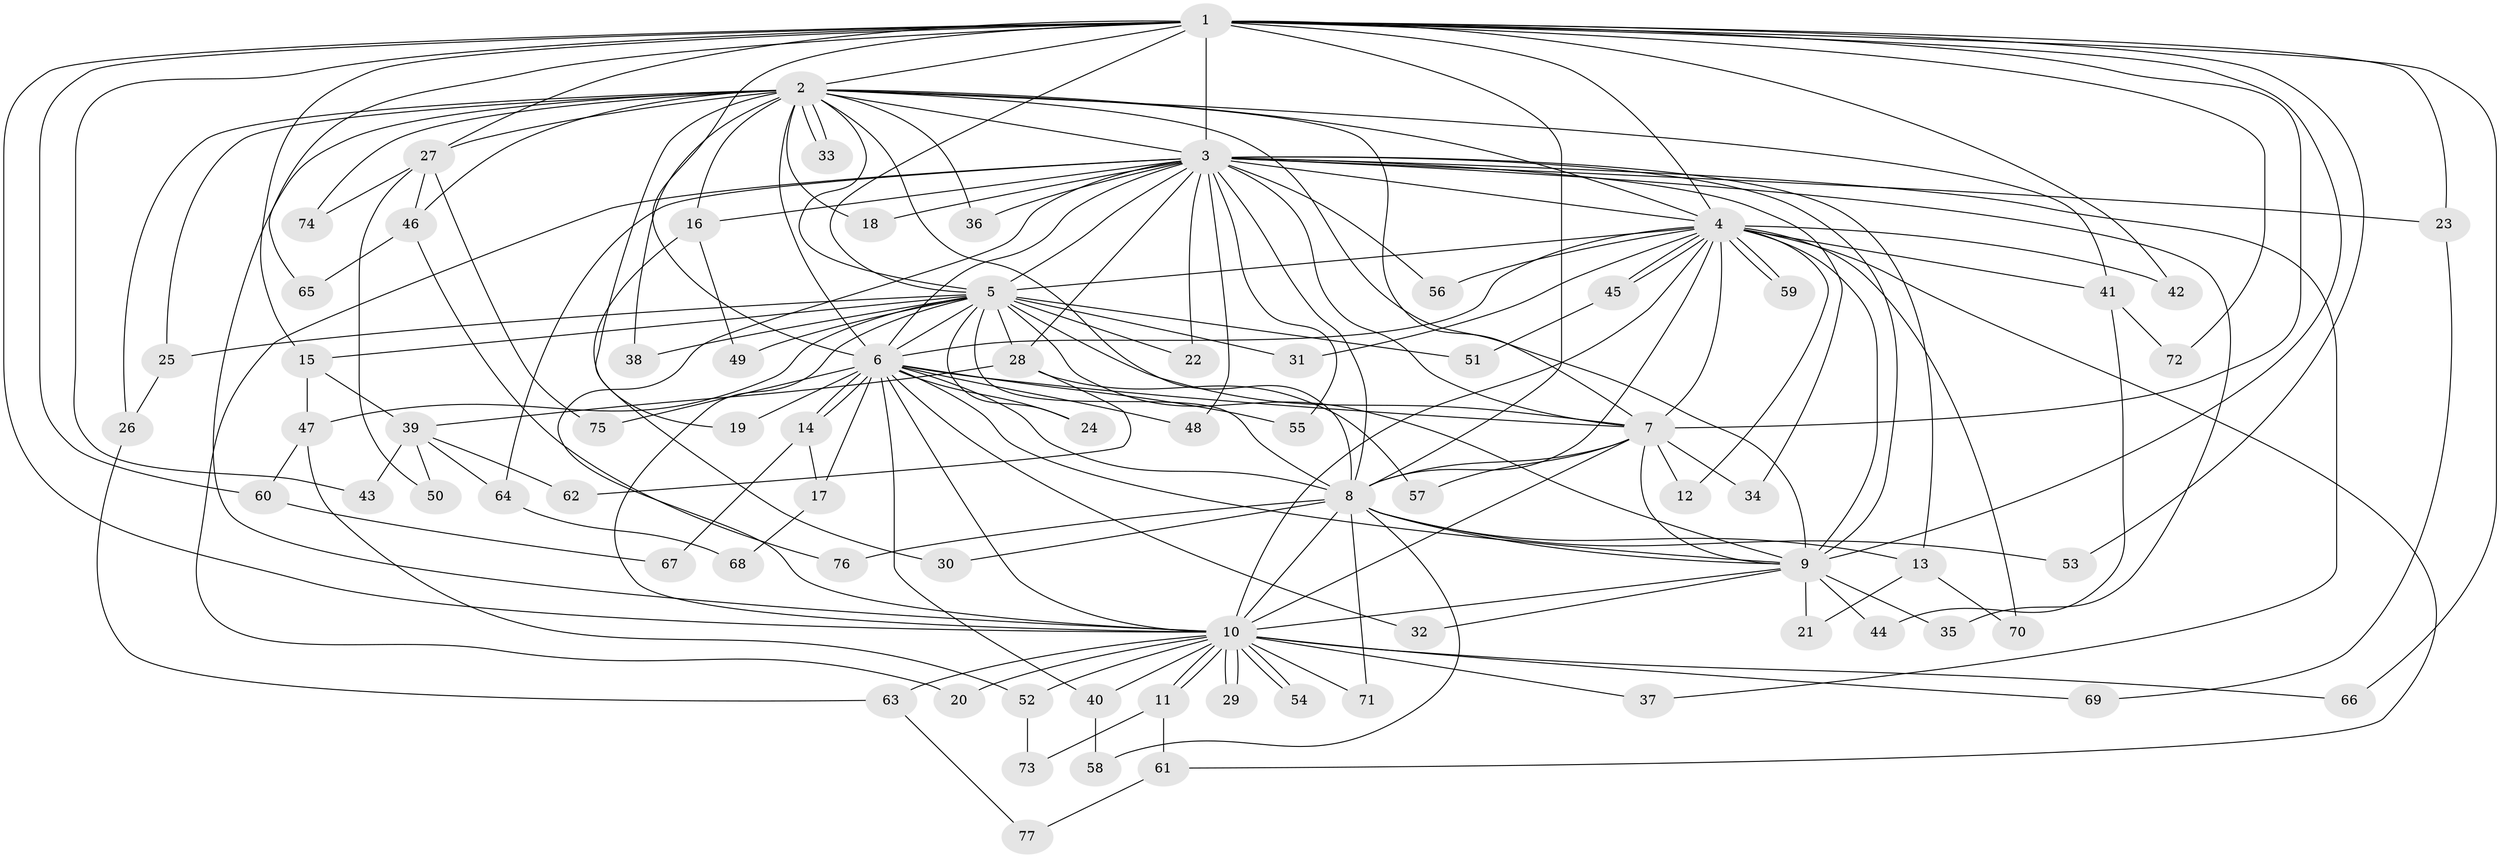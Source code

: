 // Generated by graph-tools (version 1.1) at 2025/10/02/27/25 16:10:57]
// undirected, 77 vertices, 179 edges
graph export_dot {
graph [start="1"]
  node [color=gray90,style=filled];
  1;
  2;
  3;
  4;
  5;
  6;
  7;
  8;
  9;
  10;
  11;
  12;
  13;
  14;
  15;
  16;
  17;
  18;
  19;
  20;
  21;
  22;
  23;
  24;
  25;
  26;
  27;
  28;
  29;
  30;
  31;
  32;
  33;
  34;
  35;
  36;
  37;
  38;
  39;
  40;
  41;
  42;
  43;
  44;
  45;
  46;
  47;
  48;
  49;
  50;
  51;
  52;
  53;
  54;
  55;
  56;
  57;
  58;
  59;
  60;
  61;
  62;
  63;
  64;
  65;
  66;
  67;
  68;
  69;
  70;
  71;
  72;
  73;
  74;
  75;
  76;
  77;
  1 -- 2;
  1 -- 3;
  1 -- 4;
  1 -- 5;
  1 -- 6;
  1 -- 7;
  1 -- 8;
  1 -- 9;
  1 -- 10;
  1 -- 15;
  1 -- 23;
  1 -- 27;
  1 -- 42;
  1 -- 43;
  1 -- 53;
  1 -- 60;
  1 -- 65;
  1 -- 66;
  1 -- 72;
  2 -- 3;
  2 -- 4;
  2 -- 5;
  2 -- 6;
  2 -- 7;
  2 -- 8;
  2 -- 9;
  2 -- 10;
  2 -- 16;
  2 -- 18;
  2 -- 19;
  2 -- 25;
  2 -- 26;
  2 -- 27;
  2 -- 33;
  2 -- 33;
  2 -- 36;
  2 -- 38;
  2 -- 41;
  2 -- 46;
  2 -- 74;
  3 -- 4;
  3 -- 5;
  3 -- 6;
  3 -- 7;
  3 -- 8;
  3 -- 9;
  3 -- 10;
  3 -- 13;
  3 -- 16;
  3 -- 18;
  3 -- 20;
  3 -- 22;
  3 -- 23;
  3 -- 28;
  3 -- 34;
  3 -- 35;
  3 -- 36;
  3 -- 37;
  3 -- 48;
  3 -- 55;
  3 -- 56;
  3 -- 64;
  4 -- 5;
  4 -- 6;
  4 -- 7;
  4 -- 8;
  4 -- 9;
  4 -- 10;
  4 -- 12;
  4 -- 31;
  4 -- 41;
  4 -- 42;
  4 -- 45;
  4 -- 45;
  4 -- 56;
  4 -- 59;
  4 -- 59;
  4 -- 61;
  4 -- 70;
  5 -- 6;
  5 -- 7;
  5 -- 8;
  5 -- 9;
  5 -- 10;
  5 -- 15;
  5 -- 22;
  5 -- 24;
  5 -- 25;
  5 -- 28;
  5 -- 31;
  5 -- 38;
  5 -- 47;
  5 -- 49;
  5 -- 51;
  6 -- 7;
  6 -- 8;
  6 -- 9;
  6 -- 10;
  6 -- 14;
  6 -- 14;
  6 -- 17;
  6 -- 19;
  6 -- 24;
  6 -- 32;
  6 -- 40;
  6 -- 48;
  6 -- 55;
  6 -- 75;
  7 -- 8;
  7 -- 9;
  7 -- 10;
  7 -- 12;
  7 -- 34;
  7 -- 57;
  8 -- 9;
  8 -- 10;
  8 -- 13;
  8 -- 30;
  8 -- 53;
  8 -- 58;
  8 -- 71;
  8 -- 76;
  9 -- 10;
  9 -- 21;
  9 -- 32;
  9 -- 35;
  9 -- 44;
  10 -- 11;
  10 -- 11;
  10 -- 20;
  10 -- 29;
  10 -- 29;
  10 -- 37;
  10 -- 40;
  10 -- 52;
  10 -- 54;
  10 -- 54;
  10 -- 63;
  10 -- 66;
  10 -- 69;
  10 -- 71;
  11 -- 61;
  11 -- 73;
  13 -- 21;
  13 -- 70;
  14 -- 17;
  14 -- 67;
  15 -- 39;
  15 -- 47;
  16 -- 30;
  16 -- 49;
  17 -- 68;
  23 -- 69;
  25 -- 26;
  26 -- 63;
  27 -- 46;
  27 -- 50;
  27 -- 74;
  27 -- 75;
  28 -- 39;
  28 -- 57;
  28 -- 62;
  39 -- 43;
  39 -- 50;
  39 -- 62;
  39 -- 64;
  40 -- 58;
  41 -- 44;
  41 -- 72;
  45 -- 51;
  46 -- 65;
  46 -- 76;
  47 -- 52;
  47 -- 60;
  52 -- 73;
  60 -- 67;
  61 -- 77;
  63 -- 77;
  64 -- 68;
}
